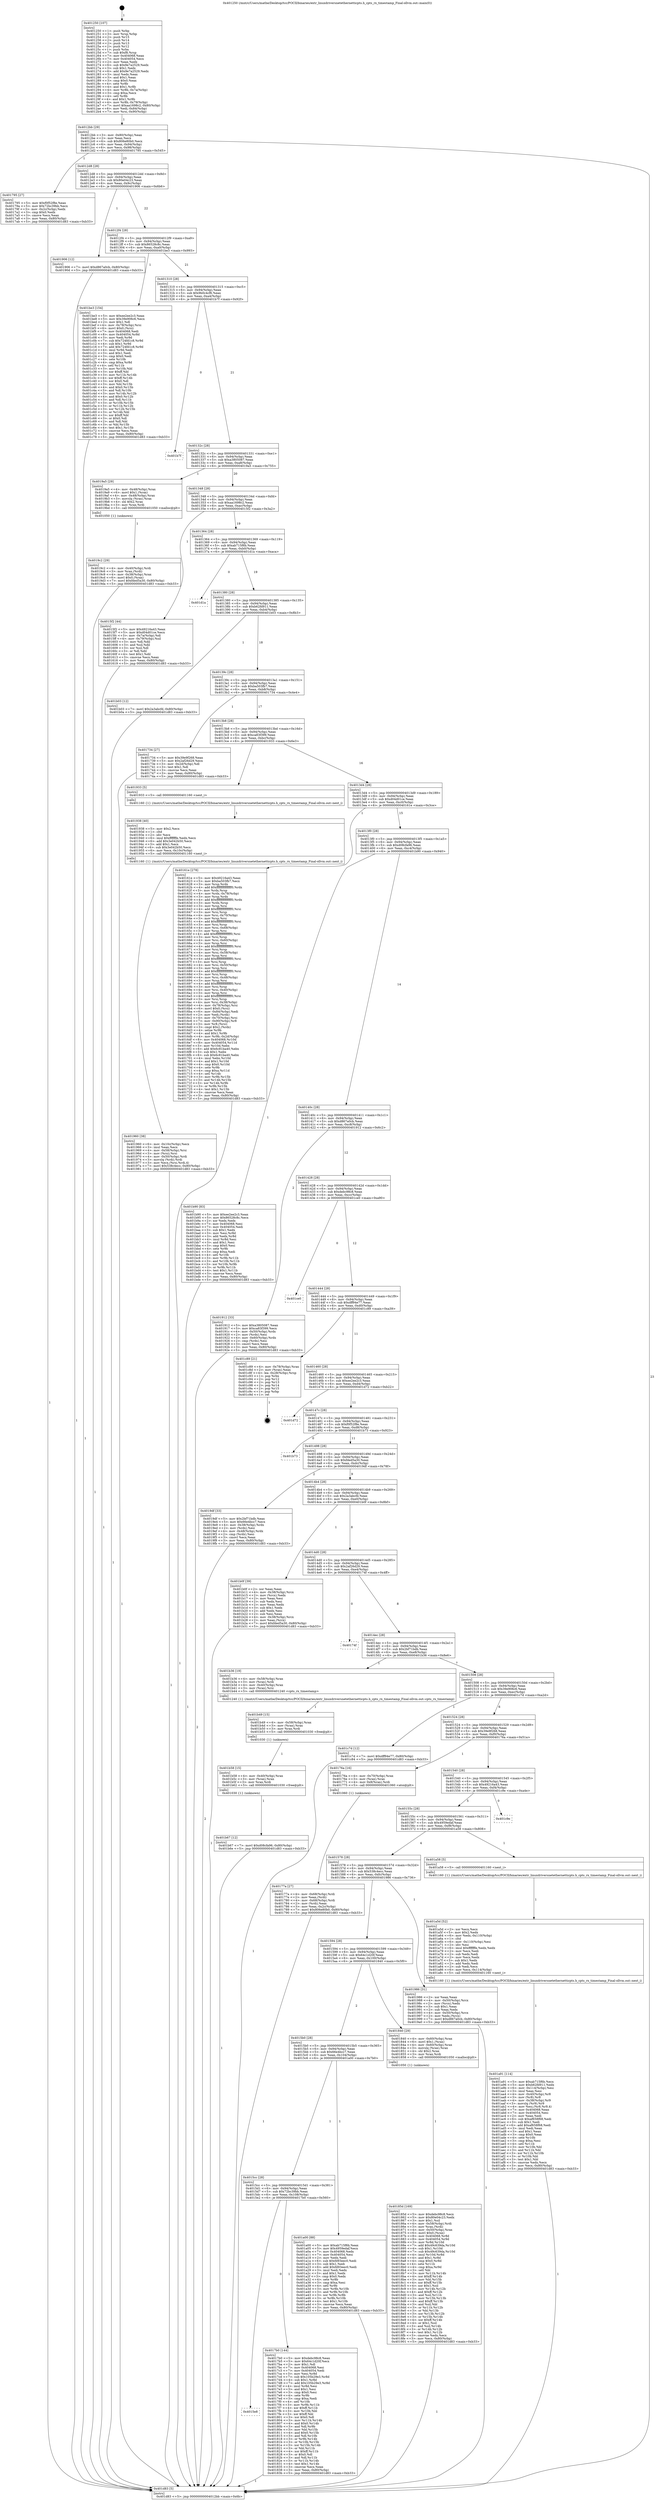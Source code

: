 digraph "0x401250" {
  label = "0x401250 (/mnt/c/Users/mathe/Desktop/tcc/POCII/binaries/extr_linuxdriversnetethernetticpts.h_cpts_rx_timestamp_Final-ollvm.out::main(0))"
  labelloc = "t"
  node[shape=record]

  Entry [label="",width=0.3,height=0.3,shape=circle,fillcolor=black,style=filled]
  "0x4012bb" [label="{
     0x4012bb [29]\l
     | [instrs]\l
     &nbsp;&nbsp;0x4012bb \<+3\>: mov -0x80(%rbp),%eax\l
     &nbsp;&nbsp;0x4012be \<+2\>: mov %eax,%ecx\l
     &nbsp;&nbsp;0x4012c0 \<+6\>: sub $0x806e80b0,%ecx\l
     &nbsp;&nbsp;0x4012c6 \<+6\>: mov %eax,-0x94(%rbp)\l
     &nbsp;&nbsp;0x4012cc \<+6\>: mov %ecx,-0x98(%rbp)\l
     &nbsp;&nbsp;0x4012d2 \<+6\>: je 0000000000401795 \<main+0x545\>\l
  }"]
  "0x401795" [label="{
     0x401795 [27]\l
     | [instrs]\l
     &nbsp;&nbsp;0x401795 \<+5\>: mov $0xf0f52f8e,%eax\l
     &nbsp;&nbsp;0x40179a \<+5\>: mov $0x72bc39bb,%ecx\l
     &nbsp;&nbsp;0x40179f \<+3\>: mov -0x2c(%rbp),%edx\l
     &nbsp;&nbsp;0x4017a2 \<+3\>: cmp $0x0,%edx\l
     &nbsp;&nbsp;0x4017a5 \<+3\>: cmove %ecx,%eax\l
     &nbsp;&nbsp;0x4017a8 \<+3\>: mov %eax,-0x80(%rbp)\l
     &nbsp;&nbsp;0x4017ab \<+5\>: jmp 0000000000401d83 \<main+0xb33\>\l
  }"]
  "0x4012d8" [label="{
     0x4012d8 [28]\l
     | [instrs]\l
     &nbsp;&nbsp;0x4012d8 \<+5\>: jmp 00000000004012dd \<main+0x8d\>\l
     &nbsp;&nbsp;0x4012dd \<+6\>: mov -0x94(%rbp),%eax\l
     &nbsp;&nbsp;0x4012e3 \<+5\>: sub $0x80e04c23,%eax\l
     &nbsp;&nbsp;0x4012e8 \<+6\>: mov %eax,-0x9c(%rbp)\l
     &nbsp;&nbsp;0x4012ee \<+6\>: je 0000000000401906 \<main+0x6b6\>\l
  }"]
  Exit [label="",width=0.3,height=0.3,shape=circle,fillcolor=black,style=filled,peripheries=2]
  "0x401906" [label="{
     0x401906 [12]\l
     | [instrs]\l
     &nbsp;&nbsp;0x401906 \<+7\>: movl $0xd867a0cb,-0x80(%rbp)\l
     &nbsp;&nbsp;0x40190d \<+5\>: jmp 0000000000401d83 \<main+0xb33\>\l
  }"]
  "0x4012f4" [label="{
     0x4012f4 [28]\l
     | [instrs]\l
     &nbsp;&nbsp;0x4012f4 \<+5\>: jmp 00000000004012f9 \<main+0xa9\>\l
     &nbsp;&nbsp;0x4012f9 \<+6\>: mov -0x94(%rbp),%eax\l
     &nbsp;&nbsp;0x4012ff \<+5\>: sub $0x86528c8c,%eax\l
     &nbsp;&nbsp;0x401304 \<+6\>: mov %eax,-0xa0(%rbp)\l
     &nbsp;&nbsp;0x40130a \<+6\>: je 0000000000401be3 \<main+0x993\>\l
  }"]
  "0x401b67" [label="{
     0x401b67 [12]\l
     | [instrs]\l
     &nbsp;&nbsp;0x401b67 \<+7\>: movl $0xd08cfa96,-0x80(%rbp)\l
     &nbsp;&nbsp;0x401b6e \<+5\>: jmp 0000000000401d83 \<main+0xb33\>\l
  }"]
  "0x401be3" [label="{
     0x401be3 [154]\l
     | [instrs]\l
     &nbsp;&nbsp;0x401be3 \<+5\>: mov $0xee2ee2c3,%eax\l
     &nbsp;&nbsp;0x401be8 \<+5\>: mov $0x39e906c6,%ecx\l
     &nbsp;&nbsp;0x401bed \<+2\>: mov $0x1,%dl\l
     &nbsp;&nbsp;0x401bef \<+4\>: mov -0x78(%rbp),%rsi\l
     &nbsp;&nbsp;0x401bf3 \<+6\>: movl $0x0,(%rsi)\l
     &nbsp;&nbsp;0x401bf9 \<+7\>: mov 0x404068,%edi\l
     &nbsp;&nbsp;0x401c00 \<+8\>: mov 0x404054,%r8d\l
     &nbsp;&nbsp;0x401c08 \<+3\>: mov %edi,%r9d\l
     &nbsp;&nbsp;0x401c0b \<+7\>: sub $0x724fd1c8,%r9d\l
     &nbsp;&nbsp;0x401c12 \<+4\>: sub $0x1,%r9d\l
     &nbsp;&nbsp;0x401c16 \<+7\>: add $0x724fd1c8,%r9d\l
     &nbsp;&nbsp;0x401c1d \<+4\>: imul %r9d,%edi\l
     &nbsp;&nbsp;0x401c21 \<+3\>: and $0x1,%edi\l
     &nbsp;&nbsp;0x401c24 \<+3\>: cmp $0x0,%edi\l
     &nbsp;&nbsp;0x401c27 \<+4\>: sete %r10b\l
     &nbsp;&nbsp;0x401c2b \<+4\>: cmp $0xa,%r8d\l
     &nbsp;&nbsp;0x401c2f \<+4\>: setl %r11b\l
     &nbsp;&nbsp;0x401c33 \<+3\>: mov %r10b,%bl\l
     &nbsp;&nbsp;0x401c36 \<+3\>: xor $0xff,%bl\l
     &nbsp;&nbsp;0x401c39 \<+3\>: mov %r11b,%r14b\l
     &nbsp;&nbsp;0x401c3c \<+4\>: xor $0xff,%r14b\l
     &nbsp;&nbsp;0x401c40 \<+3\>: xor $0x0,%dl\l
     &nbsp;&nbsp;0x401c43 \<+3\>: mov %bl,%r15b\l
     &nbsp;&nbsp;0x401c46 \<+4\>: and $0x0,%r15b\l
     &nbsp;&nbsp;0x401c4a \<+3\>: and %dl,%r10b\l
     &nbsp;&nbsp;0x401c4d \<+3\>: mov %r14b,%r12b\l
     &nbsp;&nbsp;0x401c50 \<+4\>: and $0x0,%r12b\l
     &nbsp;&nbsp;0x401c54 \<+3\>: and %dl,%r11b\l
     &nbsp;&nbsp;0x401c57 \<+3\>: or %r10b,%r15b\l
     &nbsp;&nbsp;0x401c5a \<+3\>: or %r11b,%r12b\l
     &nbsp;&nbsp;0x401c5d \<+3\>: xor %r12b,%r15b\l
     &nbsp;&nbsp;0x401c60 \<+3\>: or %r14b,%bl\l
     &nbsp;&nbsp;0x401c63 \<+3\>: xor $0xff,%bl\l
     &nbsp;&nbsp;0x401c66 \<+3\>: or $0x0,%dl\l
     &nbsp;&nbsp;0x401c69 \<+2\>: and %dl,%bl\l
     &nbsp;&nbsp;0x401c6b \<+3\>: or %bl,%r15b\l
     &nbsp;&nbsp;0x401c6e \<+4\>: test $0x1,%r15b\l
     &nbsp;&nbsp;0x401c72 \<+3\>: cmovne %ecx,%eax\l
     &nbsp;&nbsp;0x401c75 \<+3\>: mov %eax,-0x80(%rbp)\l
     &nbsp;&nbsp;0x401c78 \<+5\>: jmp 0000000000401d83 \<main+0xb33\>\l
  }"]
  "0x401310" [label="{
     0x401310 [28]\l
     | [instrs]\l
     &nbsp;&nbsp;0x401310 \<+5\>: jmp 0000000000401315 \<main+0xc5\>\l
     &nbsp;&nbsp;0x401315 \<+6\>: mov -0x94(%rbp),%eax\l
     &nbsp;&nbsp;0x40131b \<+5\>: sub $0x9b0c4cf6,%eax\l
     &nbsp;&nbsp;0x401320 \<+6\>: mov %eax,-0xa4(%rbp)\l
     &nbsp;&nbsp;0x401326 \<+6\>: je 0000000000401b7f \<main+0x92f\>\l
  }"]
  "0x401b58" [label="{
     0x401b58 [15]\l
     | [instrs]\l
     &nbsp;&nbsp;0x401b58 \<+4\>: mov -0x40(%rbp),%rax\l
     &nbsp;&nbsp;0x401b5c \<+3\>: mov (%rax),%rax\l
     &nbsp;&nbsp;0x401b5f \<+3\>: mov %rax,%rdi\l
     &nbsp;&nbsp;0x401b62 \<+5\>: call 0000000000401030 \<free@plt\>\l
     | [calls]\l
     &nbsp;&nbsp;0x401030 \{1\} (unknown)\l
  }"]
  "0x401b7f" [label="{
     0x401b7f\l
  }", style=dashed]
  "0x40132c" [label="{
     0x40132c [28]\l
     | [instrs]\l
     &nbsp;&nbsp;0x40132c \<+5\>: jmp 0000000000401331 \<main+0xe1\>\l
     &nbsp;&nbsp;0x401331 \<+6\>: mov -0x94(%rbp),%eax\l
     &nbsp;&nbsp;0x401337 \<+5\>: sub $0xa3805087,%eax\l
     &nbsp;&nbsp;0x40133c \<+6\>: mov %eax,-0xa8(%rbp)\l
     &nbsp;&nbsp;0x401342 \<+6\>: je 00000000004019a5 \<main+0x755\>\l
  }"]
  "0x401b49" [label="{
     0x401b49 [15]\l
     | [instrs]\l
     &nbsp;&nbsp;0x401b49 \<+4\>: mov -0x58(%rbp),%rax\l
     &nbsp;&nbsp;0x401b4d \<+3\>: mov (%rax),%rax\l
     &nbsp;&nbsp;0x401b50 \<+3\>: mov %rax,%rdi\l
     &nbsp;&nbsp;0x401b53 \<+5\>: call 0000000000401030 \<free@plt\>\l
     | [calls]\l
     &nbsp;&nbsp;0x401030 \{1\} (unknown)\l
  }"]
  "0x4019a5" [label="{
     0x4019a5 [29]\l
     | [instrs]\l
     &nbsp;&nbsp;0x4019a5 \<+4\>: mov -0x48(%rbp),%rax\l
     &nbsp;&nbsp;0x4019a9 \<+6\>: movl $0x1,(%rax)\l
     &nbsp;&nbsp;0x4019af \<+4\>: mov -0x48(%rbp),%rax\l
     &nbsp;&nbsp;0x4019b3 \<+3\>: movslq (%rax),%rax\l
     &nbsp;&nbsp;0x4019b6 \<+4\>: shl $0x2,%rax\l
     &nbsp;&nbsp;0x4019ba \<+3\>: mov %rax,%rdi\l
     &nbsp;&nbsp;0x4019bd \<+5\>: call 0000000000401050 \<malloc@plt\>\l
     | [calls]\l
     &nbsp;&nbsp;0x401050 \{1\} (unknown)\l
  }"]
  "0x401348" [label="{
     0x401348 [28]\l
     | [instrs]\l
     &nbsp;&nbsp;0x401348 \<+5\>: jmp 000000000040134d \<main+0xfd\>\l
     &nbsp;&nbsp;0x40134d \<+6\>: mov -0x94(%rbp),%eax\l
     &nbsp;&nbsp;0x401353 \<+5\>: sub $0xaa1698c2,%eax\l
     &nbsp;&nbsp;0x401358 \<+6\>: mov %eax,-0xac(%rbp)\l
     &nbsp;&nbsp;0x40135e \<+6\>: je 00000000004015f2 \<main+0x3a2\>\l
  }"]
  "0x401a91" [label="{
     0x401a91 [114]\l
     | [instrs]\l
     &nbsp;&nbsp;0x401a91 \<+5\>: mov $0xab715f6b,%ecx\l
     &nbsp;&nbsp;0x401a96 \<+5\>: mov $0xb62fd911,%edx\l
     &nbsp;&nbsp;0x401a9b \<+6\>: mov -0x114(%rbp),%esi\l
     &nbsp;&nbsp;0x401aa1 \<+3\>: imul %eax,%esi\l
     &nbsp;&nbsp;0x401aa4 \<+4\>: mov -0x40(%rbp),%r8\l
     &nbsp;&nbsp;0x401aa8 \<+3\>: mov (%r8),%r8\l
     &nbsp;&nbsp;0x401aab \<+4\>: mov -0x38(%rbp),%r9\l
     &nbsp;&nbsp;0x401aaf \<+3\>: movslq (%r9),%r9\l
     &nbsp;&nbsp;0x401ab2 \<+4\>: mov %esi,(%r8,%r9,4)\l
     &nbsp;&nbsp;0x401ab6 \<+7\>: mov 0x404068,%eax\l
     &nbsp;&nbsp;0x401abd \<+7\>: mov 0x404054,%esi\l
     &nbsp;&nbsp;0x401ac4 \<+2\>: mov %eax,%edi\l
     &nbsp;&nbsp;0x401ac6 \<+6\>: sub $0xaf658f68,%edi\l
     &nbsp;&nbsp;0x401acc \<+3\>: sub $0x1,%edi\l
     &nbsp;&nbsp;0x401acf \<+6\>: add $0xaf658f68,%edi\l
     &nbsp;&nbsp;0x401ad5 \<+3\>: imul %edi,%eax\l
     &nbsp;&nbsp;0x401ad8 \<+3\>: and $0x1,%eax\l
     &nbsp;&nbsp;0x401adb \<+3\>: cmp $0x0,%eax\l
     &nbsp;&nbsp;0x401ade \<+4\>: sete %r10b\l
     &nbsp;&nbsp;0x401ae2 \<+3\>: cmp $0xa,%esi\l
     &nbsp;&nbsp;0x401ae5 \<+4\>: setl %r11b\l
     &nbsp;&nbsp;0x401ae9 \<+3\>: mov %r10b,%bl\l
     &nbsp;&nbsp;0x401aec \<+3\>: and %r11b,%bl\l
     &nbsp;&nbsp;0x401aef \<+3\>: xor %r11b,%r10b\l
     &nbsp;&nbsp;0x401af2 \<+3\>: or %r10b,%bl\l
     &nbsp;&nbsp;0x401af5 \<+3\>: test $0x1,%bl\l
     &nbsp;&nbsp;0x401af8 \<+3\>: cmovne %edx,%ecx\l
     &nbsp;&nbsp;0x401afb \<+3\>: mov %ecx,-0x80(%rbp)\l
     &nbsp;&nbsp;0x401afe \<+5\>: jmp 0000000000401d83 \<main+0xb33\>\l
  }"]
  "0x4015f2" [label="{
     0x4015f2 [44]\l
     | [instrs]\l
     &nbsp;&nbsp;0x4015f2 \<+5\>: mov $0x49216a43,%eax\l
     &nbsp;&nbsp;0x4015f7 \<+5\>: mov $0xd04d01ce,%ecx\l
     &nbsp;&nbsp;0x4015fc \<+3\>: mov -0x7a(%rbp),%dl\l
     &nbsp;&nbsp;0x4015ff \<+4\>: mov -0x79(%rbp),%sil\l
     &nbsp;&nbsp;0x401603 \<+3\>: mov %dl,%dil\l
     &nbsp;&nbsp;0x401606 \<+3\>: and %sil,%dil\l
     &nbsp;&nbsp;0x401609 \<+3\>: xor %sil,%dl\l
     &nbsp;&nbsp;0x40160c \<+3\>: or %dl,%dil\l
     &nbsp;&nbsp;0x40160f \<+4\>: test $0x1,%dil\l
     &nbsp;&nbsp;0x401613 \<+3\>: cmovne %ecx,%eax\l
     &nbsp;&nbsp;0x401616 \<+3\>: mov %eax,-0x80(%rbp)\l
     &nbsp;&nbsp;0x401619 \<+5\>: jmp 0000000000401d83 \<main+0xb33\>\l
  }"]
  "0x401364" [label="{
     0x401364 [28]\l
     | [instrs]\l
     &nbsp;&nbsp;0x401364 \<+5\>: jmp 0000000000401369 \<main+0x119\>\l
     &nbsp;&nbsp;0x401369 \<+6\>: mov -0x94(%rbp),%eax\l
     &nbsp;&nbsp;0x40136f \<+5\>: sub $0xab715f6b,%eax\l
     &nbsp;&nbsp;0x401374 \<+6\>: mov %eax,-0xb0(%rbp)\l
     &nbsp;&nbsp;0x40137a \<+6\>: je 0000000000401d1a \<main+0xaca\>\l
  }"]
  "0x401d83" [label="{
     0x401d83 [5]\l
     | [instrs]\l
     &nbsp;&nbsp;0x401d83 \<+5\>: jmp 00000000004012bb \<main+0x6b\>\l
  }"]
  "0x401250" [label="{
     0x401250 [107]\l
     | [instrs]\l
     &nbsp;&nbsp;0x401250 \<+1\>: push %rbp\l
     &nbsp;&nbsp;0x401251 \<+3\>: mov %rsp,%rbp\l
     &nbsp;&nbsp;0x401254 \<+2\>: push %r15\l
     &nbsp;&nbsp;0x401256 \<+2\>: push %r14\l
     &nbsp;&nbsp;0x401258 \<+2\>: push %r13\l
     &nbsp;&nbsp;0x40125a \<+2\>: push %r12\l
     &nbsp;&nbsp;0x40125c \<+1\>: push %rbx\l
     &nbsp;&nbsp;0x40125d \<+7\>: sub $0xf8,%rsp\l
     &nbsp;&nbsp;0x401264 \<+7\>: mov 0x404068,%eax\l
     &nbsp;&nbsp;0x40126b \<+7\>: mov 0x404054,%ecx\l
     &nbsp;&nbsp;0x401272 \<+2\>: mov %eax,%edx\l
     &nbsp;&nbsp;0x401274 \<+6\>: sub $0x9e7a2529,%edx\l
     &nbsp;&nbsp;0x40127a \<+3\>: sub $0x1,%edx\l
     &nbsp;&nbsp;0x40127d \<+6\>: add $0x9e7a2529,%edx\l
     &nbsp;&nbsp;0x401283 \<+3\>: imul %edx,%eax\l
     &nbsp;&nbsp;0x401286 \<+3\>: and $0x1,%eax\l
     &nbsp;&nbsp;0x401289 \<+3\>: cmp $0x0,%eax\l
     &nbsp;&nbsp;0x40128c \<+4\>: sete %r8b\l
     &nbsp;&nbsp;0x401290 \<+4\>: and $0x1,%r8b\l
     &nbsp;&nbsp;0x401294 \<+4\>: mov %r8b,-0x7a(%rbp)\l
     &nbsp;&nbsp;0x401298 \<+3\>: cmp $0xa,%ecx\l
     &nbsp;&nbsp;0x40129b \<+4\>: setl %r8b\l
     &nbsp;&nbsp;0x40129f \<+4\>: and $0x1,%r8b\l
     &nbsp;&nbsp;0x4012a3 \<+4\>: mov %r8b,-0x79(%rbp)\l
     &nbsp;&nbsp;0x4012a7 \<+7\>: movl $0xaa1698c2,-0x80(%rbp)\l
     &nbsp;&nbsp;0x4012ae \<+6\>: mov %edi,-0x84(%rbp)\l
     &nbsp;&nbsp;0x4012b4 \<+7\>: mov %rsi,-0x90(%rbp)\l
  }"]
  "0x401a5d" [label="{
     0x401a5d [52]\l
     | [instrs]\l
     &nbsp;&nbsp;0x401a5d \<+2\>: xor %ecx,%ecx\l
     &nbsp;&nbsp;0x401a5f \<+5\>: mov $0x2,%edx\l
     &nbsp;&nbsp;0x401a64 \<+6\>: mov %edx,-0x110(%rbp)\l
     &nbsp;&nbsp;0x401a6a \<+1\>: cltd\l
     &nbsp;&nbsp;0x401a6b \<+6\>: mov -0x110(%rbp),%esi\l
     &nbsp;&nbsp;0x401a71 \<+2\>: idiv %esi\l
     &nbsp;&nbsp;0x401a73 \<+6\>: imul $0xfffffffe,%edx,%edx\l
     &nbsp;&nbsp;0x401a79 \<+2\>: mov %ecx,%edi\l
     &nbsp;&nbsp;0x401a7b \<+2\>: sub %edx,%edi\l
     &nbsp;&nbsp;0x401a7d \<+2\>: mov %ecx,%edx\l
     &nbsp;&nbsp;0x401a7f \<+3\>: sub $0x1,%edx\l
     &nbsp;&nbsp;0x401a82 \<+2\>: add %edx,%edi\l
     &nbsp;&nbsp;0x401a84 \<+2\>: sub %edi,%ecx\l
     &nbsp;&nbsp;0x401a86 \<+6\>: mov %ecx,-0x114(%rbp)\l
     &nbsp;&nbsp;0x401a8c \<+5\>: call 0000000000401160 \<next_i\>\l
     | [calls]\l
     &nbsp;&nbsp;0x401160 \{1\} (/mnt/c/Users/mathe/Desktop/tcc/POCII/binaries/extr_linuxdriversnetethernetticpts.h_cpts_rx_timestamp_Final-ollvm.out::next_i)\l
  }"]
  "0x401d1a" [label="{
     0x401d1a\l
  }", style=dashed]
  "0x401380" [label="{
     0x401380 [28]\l
     | [instrs]\l
     &nbsp;&nbsp;0x401380 \<+5\>: jmp 0000000000401385 \<main+0x135\>\l
     &nbsp;&nbsp;0x401385 \<+6\>: mov -0x94(%rbp),%eax\l
     &nbsp;&nbsp;0x40138b \<+5\>: sub $0xb62fd911,%eax\l
     &nbsp;&nbsp;0x401390 \<+6\>: mov %eax,-0xb4(%rbp)\l
     &nbsp;&nbsp;0x401396 \<+6\>: je 0000000000401b03 \<main+0x8b3\>\l
  }"]
  "0x4019c2" [label="{
     0x4019c2 [29]\l
     | [instrs]\l
     &nbsp;&nbsp;0x4019c2 \<+4\>: mov -0x40(%rbp),%rdi\l
     &nbsp;&nbsp;0x4019c6 \<+3\>: mov %rax,(%rdi)\l
     &nbsp;&nbsp;0x4019c9 \<+4\>: mov -0x38(%rbp),%rax\l
     &nbsp;&nbsp;0x4019cd \<+6\>: movl $0x0,(%rax)\l
     &nbsp;&nbsp;0x4019d3 \<+7\>: movl $0xfded5a30,-0x80(%rbp)\l
     &nbsp;&nbsp;0x4019da \<+5\>: jmp 0000000000401d83 \<main+0xb33\>\l
  }"]
  "0x401b03" [label="{
     0x401b03 [12]\l
     | [instrs]\l
     &nbsp;&nbsp;0x401b03 \<+7\>: movl $0x2a3abcfd,-0x80(%rbp)\l
     &nbsp;&nbsp;0x401b0a \<+5\>: jmp 0000000000401d83 \<main+0xb33\>\l
  }"]
  "0x40139c" [label="{
     0x40139c [28]\l
     | [instrs]\l
     &nbsp;&nbsp;0x40139c \<+5\>: jmp 00000000004013a1 \<main+0x151\>\l
     &nbsp;&nbsp;0x4013a1 \<+6\>: mov -0x94(%rbp),%eax\l
     &nbsp;&nbsp;0x4013a7 \<+5\>: sub $0xba503fb7,%eax\l
     &nbsp;&nbsp;0x4013ac \<+6\>: mov %eax,-0xb8(%rbp)\l
     &nbsp;&nbsp;0x4013b2 \<+6\>: je 0000000000401734 \<main+0x4e4\>\l
  }"]
  "0x401960" [label="{
     0x401960 [38]\l
     | [instrs]\l
     &nbsp;&nbsp;0x401960 \<+6\>: mov -0x10c(%rbp),%ecx\l
     &nbsp;&nbsp;0x401966 \<+3\>: imul %eax,%ecx\l
     &nbsp;&nbsp;0x401969 \<+4\>: mov -0x58(%rbp),%rsi\l
     &nbsp;&nbsp;0x40196d \<+3\>: mov (%rsi),%rsi\l
     &nbsp;&nbsp;0x401970 \<+4\>: mov -0x50(%rbp),%rdi\l
     &nbsp;&nbsp;0x401974 \<+3\>: movslq (%rdi),%rdi\l
     &nbsp;&nbsp;0x401977 \<+3\>: mov %ecx,(%rsi,%rdi,4)\l
     &nbsp;&nbsp;0x40197a \<+7\>: movl $0x538c4ecc,-0x80(%rbp)\l
     &nbsp;&nbsp;0x401981 \<+5\>: jmp 0000000000401d83 \<main+0xb33\>\l
  }"]
  "0x401734" [label="{
     0x401734 [27]\l
     | [instrs]\l
     &nbsp;&nbsp;0x401734 \<+5\>: mov $0x39e9f268,%eax\l
     &nbsp;&nbsp;0x401739 \<+5\>: mov $0x2af26d29,%ecx\l
     &nbsp;&nbsp;0x40173e \<+3\>: mov -0x2d(%rbp),%dl\l
     &nbsp;&nbsp;0x401741 \<+3\>: test $0x1,%dl\l
     &nbsp;&nbsp;0x401744 \<+3\>: cmovne %ecx,%eax\l
     &nbsp;&nbsp;0x401747 \<+3\>: mov %eax,-0x80(%rbp)\l
     &nbsp;&nbsp;0x40174a \<+5\>: jmp 0000000000401d83 \<main+0xb33\>\l
  }"]
  "0x4013b8" [label="{
     0x4013b8 [28]\l
     | [instrs]\l
     &nbsp;&nbsp;0x4013b8 \<+5\>: jmp 00000000004013bd \<main+0x16d\>\l
     &nbsp;&nbsp;0x4013bd \<+6\>: mov -0x94(%rbp),%eax\l
     &nbsp;&nbsp;0x4013c3 \<+5\>: sub $0xca83f399,%eax\l
     &nbsp;&nbsp;0x4013c8 \<+6\>: mov %eax,-0xbc(%rbp)\l
     &nbsp;&nbsp;0x4013ce \<+6\>: je 0000000000401933 \<main+0x6e3\>\l
  }"]
  "0x401938" [label="{
     0x401938 [40]\l
     | [instrs]\l
     &nbsp;&nbsp;0x401938 \<+5\>: mov $0x2,%ecx\l
     &nbsp;&nbsp;0x40193d \<+1\>: cltd\l
     &nbsp;&nbsp;0x40193e \<+2\>: idiv %ecx\l
     &nbsp;&nbsp;0x401940 \<+6\>: imul $0xfffffffe,%edx,%ecx\l
     &nbsp;&nbsp;0x401946 \<+6\>: add $0x3e042b50,%ecx\l
     &nbsp;&nbsp;0x40194c \<+3\>: add $0x1,%ecx\l
     &nbsp;&nbsp;0x40194f \<+6\>: sub $0x3e042b50,%ecx\l
     &nbsp;&nbsp;0x401955 \<+6\>: mov %ecx,-0x10c(%rbp)\l
     &nbsp;&nbsp;0x40195b \<+5\>: call 0000000000401160 \<next_i\>\l
     | [calls]\l
     &nbsp;&nbsp;0x401160 \{1\} (/mnt/c/Users/mathe/Desktop/tcc/POCII/binaries/extr_linuxdriversnetethernetticpts.h_cpts_rx_timestamp_Final-ollvm.out::next_i)\l
  }"]
  "0x401933" [label="{
     0x401933 [5]\l
     | [instrs]\l
     &nbsp;&nbsp;0x401933 \<+5\>: call 0000000000401160 \<next_i\>\l
     | [calls]\l
     &nbsp;&nbsp;0x401160 \{1\} (/mnt/c/Users/mathe/Desktop/tcc/POCII/binaries/extr_linuxdriversnetethernetticpts.h_cpts_rx_timestamp_Final-ollvm.out::next_i)\l
  }"]
  "0x4013d4" [label="{
     0x4013d4 [28]\l
     | [instrs]\l
     &nbsp;&nbsp;0x4013d4 \<+5\>: jmp 00000000004013d9 \<main+0x189\>\l
     &nbsp;&nbsp;0x4013d9 \<+6\>: mov -0x94(%rbp),%eax\l
     &nbsp;&nbsp;0x4013df \<+5\>: sub $0xd04d01ce,%eax\l
     &nbsp;&nbsp;0x4013e4 \<+6\>: mov %eax,-0xc0(%rbp)\l
     &nbsp;&nbsp;0x4013ea \<+6\>: je 000000000040161e \<main+0x3ce\>\l
  }"]
  "0x40185d" [label="{
     0x40185d [169]\l
     | [instrs]\l
     &nbsp;&nbsp;0x40185d \<+5\>: mov $0xdebc98c8,%ecx\l
     &nbsp;&nbsp;0x401862 \<+5\>: mov $0x80e04c23,%edx\l
     &nbsp;&nbsp;0x401867 \<+3\>: mov $0x1,%sil\l
     &nbsp;&nbsp;0x40186a \<+4\>: mov -0x58(%rbp),%rdi\l
     &nbsp;&nbsp;0x40186e \<+3\>: mov %rax,(%rdi)\l
     &nbsp;&nbsp;0x401871 \<+4\>: mov -0x50(%rbp),%rax\l
     &nbsp;&nbsp;0x401875 \<+6\>: movl $0x0,(%rax)\l
     &nbsp;&nbsp;0x40187b \<+8\>: mov 0x404068,%r8d\l
     &nbsp;&nbsp;0x401883 \<+8\>: mov 0x404054,%r9d\l
     &nbsp;&nbsp;0x40188b \<+3\>: mov %r8d,%r10d\l
     &nbsp;&nbsp;0x40188e \<+7\>: add $0x49c639da,%r10d\l
     &nbsp;&nbsp;0x401895 \<+4\>: sub $0x1,%r10d\l
     &nbsp;&nbsp;0x401899 \<+7\>: sub $0x49c639da,%r10d\l
     &nbsp;&nbsp;0x4018a0 \<+4\>: imul %r10d,%r8d\l
     &nbsp;&nbsp;0x4018a4 \<+4\>: and $0x1,%r8d\l
     &nbsp;&nbsp;0x4018a8 \<+4\>: cmp $0x0,%r8d\l
     &nbsp;&nbsp;0x4018ac \<+4\>: sete %r11b\l
     &nbsp;&nbsp;0x4018b0 \<+4\>: cmp $0xa,%r9d\l
     &nbsp;&nbsp;0x4018b4 \<+3\>: setl %bl\l
     &nbsp;&nbsp;0x4018b7 \<+3\>: mov %r11b,%r14b\l
     &nbsp;&nbsp;0x4018ba \<+4\>: xor $0xff,%r14b\l
     &nbsp;&nbsp;0x4018be \<+3\>: mov %bl,%r15b\l
     &nbsp;&nbsp;0x4018c1 \<+4\>: xor $0xff,%r15b\l
     &nbsp;&nbsp;0x4018c5 \<+4\>: xor $0x1,%sil\l
     &nbsp;&nbsp;0x4018c9 \<+3\>: mov %r14b,%r12b\l
     &nbsp;&nbsp;0x4018cc \<+4\>: and $0xff,%r12b\l
     &nbsp;&nbsp;0x4018d0 \<+3\>: and %sil,%r11b\l
     &nbsp;&nbsp;0x4018d3 \<+3\>: mov %r15b,%r13b\l
     &nbsp;&nbsp;0x4018d6 \<+4\>: and $0xff,%r13b\l
     &nbsp;&nbsp;0x4018da \<+3\>: and %sil,%bl\l
     &nbsp;&nbsp;0x4018dd \<+3\>: or %r11b,%r12b\l
     &nbsp;&nbsp;0x4018e0 \<+3\>: or %bl,%r13b\l
     &nbsp;&nbsp;0x4018e3 \<+3\>: xor %r13b,%r12b\l
     &nbsp;&nbsp;0x4018e6 \<+3\>: or %r15b,%r14b\l
     &nbsp;&nbsp;0x4018e9 \<+4\>: xor $0xff,%r14b\l
     &nbsp;&nbsp;0x4018ed \<+4\>: or $0x1,%sil\l
     &nbsp;&nbsp;0x4018f1 \<+3\>: and %sil,%r14b\l
     &nbsp;&nbsp;0x4018f4 \<+3\>: or %r14b,%r12b\l
     &nbsp;&nbsp;0x4018f7 \<+4\>: test $0x1,%r12b\l
     &nbsp;&nbsp;0x4018fb \<+3\>: cmovne %edx,%ecx\l
     &nbsp;&nbsp;0x4018fe \<+3\>: mov %ecx,-0x80(%rbp)\l
     &nbsp;&nbsp;0x401901 \<+5\>: jmp 0000000000401d83 \<main+0xb33\>\l
  }"]
  "0x40161e" [label="{
     0x40161e [278]\l
     | [instrs]\l
     &nbsp;&nbsp;0x40161e \<+5\>: mov $0x49216a43,%eax\l
     &nbsp;&nbsp;0x401623 \<+5\>: mov $0xba503fb7,%ecx\l
     &nbsp;&nbsp;0x401628 \<+3\>: mov %rsp,%rdx\l
     &nbsp;&nbsp;0x40162b \<+4\>: add $0xfffffffffffffff0,%rdx\l
     &nbsp;&nbsp;0x40162f \<+3\>: mov %rdx,%rsp\l
     &nbsp;&nbsp;0x401632 \<+4\>: mov %rdx,-0x78(%rbp)\l
     &nbsp;&nbsp;0x401636 \<+3\>: mov %rsp,%rdx\l
     &nbsp;&nbsp;0x401639 \<+4\>: add $0xfffffffffffffff0,%rdx\l
     &nbsp;&nbsp;0x40163d \<+3\>: mov %rdx,%rsp\l
     &nbsp;&nbsp;0x401640 \<+3\>: mov %rsp,%rsi\l
     &nbsp;&nbsp;0x401643 \<+4\>: add $0xfffffffffffffff0,%rsi\l
     &nbsp;&nbsp;0x401647 \<+3\>: mov %rsi,%rsp\l
     &nbsp;&nbsp;0x40164a \<+4\>: mov %rsi,-0x70(%rbp)\l
     &nbsp;&nbsp;0x40164e \<+3\>: mov %rsp,%rsi\l
     &nbsp;&nbsp;0x401651 \<+4\>: add $0xfffffffffffffff0,%rsi\l
     &nbsp;&nbsp;0x401655 \<+3\>: mov %rsi,%rsp\l
     &nbsp;&nbsp;0x401658 \<+4\>: mov %rsi,-0x68(%rbp)\l
     &nbsp;&nbsp;0x40165c \<+3\>: mov %rsp,%rsi\l
     &nbsp;&nbsp;0x40165f \<+4\>: add $0xfffffffffffffff0,%rsi\l
     &nbsp;&nbsp;0x401663 \<+3\>: mov %rsi,%rsp\l
     &nbsp;&nbsp;0x401666 \<+4\>: mov %rsi,-0x60(%rbp)\l
     &nbsp;&nbsp;0x40166a \<+3\>: mov %rsp,%rsi\l
     &nbsp;&nbsp;0x40166d \<+4\>: add $0xfffffffffffffff0,%rsi\l
     &nbsp;&nbsp;0x401671 \<+3\>: mov %rsi,%rsp\l
     &nbsp;&nbsp;0x401674 \<+4\>: mov %rsi,-0x58(%rbp)\l
     &nbsp;&nbsp;0x401678 \<+3\>: mov %rsp,%rsi\l
     &nbsp;&nbsp;0x40167b \<+4\>: add $0xfffffffffffffff0,%rsi\l
     &nbsp;&nbsp;0x40167f \<+3\>: mov %rsi,%rsp\l
     &nbsp;&nbsp;0x401682 \<+4\>: mov %rsi,-0x50(%rbp)\l
     &nbsp;&nbsp;0x401686 \<+3\>: mov %rsp,%rsi\l
     &nbsp;&nbsp;0x401689 \<+4\>: add $0xfffffffffffffff0,%rsi\l
     &nbsp;&nbsp;0x40168d \<+3\>: mov %rsi,%rsp\l
     &nbsp;&nbsp;0x401690 \<+4\>: mov %rsi,-0x48(%rbp)\l
     &nbsp;&nbsp;0x401694 \<+3\>: mov %rsp,%rsi\l
     &nbsp;&nbsp;0x401697 \<+4\>: add $0xfffffffffffffff0,%rsi\l
     &nbsp;&nbsp;0x40169b \<+3\>: mov %rsi,%rsp\l
     &nbsp;&nbsp;0x40169e \<+4\>: mov %rsi,-0x40(%rbp)\l
     &nbsp;&nbsp;0x4016a2 \<+3\>: mov %rsp,%rsi\l
     &nbsp;&nbsp;0x4016a5 \<+4\>: add $0xfffffffffffffff0,%rsi\l
     &nbsp;&nbsp;0x4016a9 \<+3\>: mov %rsi,%rsp\l
     &nbsp;&nbsp;0x4016ac \<+4\>: mov %rsi,-0x38(%rbp)\l
     &nbsp;&nbsp;0x4016b0 \<+4\>: mov -0x78(%rbp),%rsi\l
     &nbsp;&nbsp;0x4016b4 \<+6\>: movl $0x0,(%rsi)\l
     &nbsp;&nbsp;0x4016ba \<+6\>: mov -0x84(%rbp),%edi\l
     &nbsp;&nbsp;0x4016c0 \<+2\>: mov %edi,(%rdx)\l
     &nbsp;&nbsp;0x4016c2 \<+4\>: mov -0x70(%rbp),%rsi\l
     &nbsp;&nbsp;0x4016c6 \<+7\>: mov -0x90(%rbp),%r8\l
     &nbsp;&nbsp;0x4016cd \<+3\>: mov %r8,(%rsi)\l
     &nbsp;&nbsp;0x4016d0 \<+3\>: cmpl $0x2,(%rdx)\l
     &nbsp;&nbsp;0x4016d3 \<+4\>: setne %r9b\l
     &nbsp;&nbsp;0x4016d7 \<+4\>: and $0x1,%r9b\l
     &nbsp;&nbsp;0x4016db \<+4\>: mov %r9b,-0x2d(%rbp)\l
     &nbsp;&nbsp;0x4016df \<+8\>: mov 0x404068,%r10d\l
     &nbsp;&nbsp;0x4016e7 \<+8\>: mov 0x404054,%r11d\l
     &nbsp;&nbsp;0x4016ef \<+3\>: mov %r10d,%ebx\l
     &nbsp;&nbsp;0x4016f2 \<+6\>: add $0x6c81ba40,%ebx\l
     &nbsp;&nbsp;0x4016f8 \<+3\>: sub $0x1,%ebx\l
     &nbsp;&nbsp;0x4016fb \<+6\>: sub $0x6c81ba40,%ebx\l
     &nbsp;&nbsp;0x401701 \<+4\>: imul %ebx,%r10d\l
     &nbsp;&nbsp;0x401705 \<+4\>: and $0x1,%r10d\l
     &nbsp;&nbsp;0x401709 \<+4\>: cmp $0x0,%r10d\l
     &nbsp;&nbsp;0x40170d \<+4\>: sete %r9b\l
     &nbsp;&nbsp;0x401711 \<+4\>: cmp $0xa,%r11d\l
     &nbsp;&nbsp;0x401715 \<+4\>: setl %r14b\l
     &nbsp;&nbsp;0x401719 \<+3\>: mov %r9b,%r15b\l
     &nbsp;&nbsp;0x40171c \<+3\>: and %r14b,%r15b\l
     &nbsp;&nbsp;0x40171f \<+3\>: xor %r14b,%r9b\l
     &nbsp;&nbsp;0x401722 \<+3\>: or %r9b,%r15b\l
     &nbsp;&nbsp;0x401725 \<+4\>: test $0x1,%r15b\l
     &nbsp;&nbsp;0x401729 \<+3\>: cmovne %ecx,%eax\l
     &nbsp;&nbsp;0x40172c \<+3\>: mov %eax,-0x80(%rbp)\l
     &nbsp;&nbsp;0x40172f \<+5\>: jmp 0000000000401d83 \<main+0xb33\>\l
  }"]
  "0x4013f0" [label="{
     0x4013f0 [28]\l
     | [instrs]\l
     &nbsp;&nbsp;0x4013f0 \<+5\>: jmp 00000000004013f5 \<main+0x1a5\>\l
     &nbsp;&nbsp;0x4013f5 \<+6\>: mov -0x94(%rbp),%eax\l
     &nbsp;&nbsp;0x4013fb \<+5\>: sub $0xd08cfa96,%eax\l
     &nbsp;&nbsp;0x401400 \<+6\>: mov %eax,-0xc4(%rbp)\l
     &nbsp;&nbsp;0x401406 \<+6\>: je 0000000000401b90 \<main+0x940\>\l
  }"]
  "0x4015e8" [label="{
     0x4015e8\l
  }", style=dashed]
  "0x4017b0" [label="{
     0x4017b0 [144]\l
     | [instrs]\l
     &nbsp;&nbsp;0x4017b0 \<+5\>: mov $0xdebc98c8,%eax\l
     &nbsp;&nbsp;0x4017b5 \<+5\>: mov $0x64c1d20f,%ecx\l
     &nbsp;&nbsp;0x4017ba \<+2\>: mov $0x1,%dl\l
     &nbsp;&nbsp;0x4017bc \<+7\>: mov 0x404068,%esi\l
     &nbsp;&nbsp;0x4017c3 \<+7\>: mov 0x404054,%edi\l
     &nbsp;&nbsp;0x4017ca \<+3\>: mov %esi,%r8d\l
     &nbsp;&nbsp;0x4017cd \<+7\>: sub $0x105b29e3,%r8d\l
     &nbsp;&nbsp;0x4017d4 \<+4\>: sub $0x1,%r8d\l
     &nbsp;&nbsp;0x4017d8 \<+7\>: add $0x105b29e3,%r8d\l
     &nbsp;&nbsp;0x4017df \<+4\>: imul %r8d,%esi\l
     &nbsp;&nbsp;0x4017e3 \<+3\>: and $0x1,%esi\l
     &nbsp;&nbsp;0x4017e6 \<+3\>: cmp $0x0,%esi\l
     &nbsp;&nbsp;0x4017e9 \<+4\>: sete %r9b\l
     &nbsp;&nbsp;0x4017ed \<+3\>: cmp $0xa,%edi\l
     &nbsp;&nbsp;0x4017f0 \<+4\>: setl %r10b\l
     &nbsp;&nbsp;0x4017f4 \<+3\>: mov %r9b,%r11b\l
     &nbsp;&nbsp;0x4017f7 \<+4\>: xor $0xff,%r11b\l
     &nbsp;&nbsp;0x4017fb \<+3\>: mov %r10b,%bl\l
     &nbsp;&nbsp;0x4017fe \<+3\>: xor $0xff,%bl\l
     &nbsp;&nbsp;0x401801 \<+3\>: xor $0x0,%dl\l
     &nbsp;&nbsp;0x401804 \<+3\>: mov %r11b,%r14b\l
     &nbsp;&nbsp;0x401807 \<+4\>: and $0x0,%r14b\l
     &nbsp;&nbsp;0x40180b \<+3\>: and %dl,%r9b\l
     &nbsp;&nbsp;0x40180e \<+3\>: mov %bl,%r15b\l
     &nbsp;&nbsp;0x401811 \<+4\>: and $0x0,%r15b\l
     &nbsp;&nbsp;0x401815 \<+3\>: and %dl,%r10b\l
     &nbsp;&nbsp;0x401818 \<+3\>: or %r9b,%r14b\l
     &nbsp;&nbsp;0x40181b \<+3\>: or %r10b,%r15b\l
     &nbsp;&nbsp;0x40181e \<+3\>: xor %r15b,%r14b\l
     &nbsp;&nbsp;0x401821 \<+3\>: or %bl,%r11b\l
     &nbsp;&nbsp;0x401824 \<+4\>: xor $0xff,%r11b\l
     &nbsp;&nbsp;0x401828 \<+3\>: or $0x0,%dl\l
     &nbsp;&nbsp;0x40182b \<+3\>: and %dl,%r11b\l
     &nbsp;&nbsp;0x40182e \<+3\>: or %r11b,%r14b\l
     &nbsp;&nbsp;0x401831 \<+4\>: test $0x1,%r14b\l
     &nbsp;&nbsp;0x401835 \<+3\>: cmovne %ecx,%eax\l
     &nbsp;&nbsp;0x401838 \<+3\>: mov %eax,-0x80(%rbp)\l
     &nbsp;&nbsp;0x40183b \<+5\>: jmp 0000000000401d83 \<main+0xb33\>\l
  }"]
  "0x401b90" [label="{
     0x401b90 [83]\l
     | [instrs]\l
     &nbsp;&nbsp;0x401b90 \<+5\>: mov $0xee2ee2c3,%eax\l
     &nbsp;&nbsp;0x401b95 \<+5\>: mov $0x86528c8c,%ecx\l
     &nbsp;&nbsp;0x401b9a \<+2\>: xor %edx,%edx\l
     &nbsp;&nbsp;0x401b9c \<+7\>: mov 0x404068,%esi\l
     &nbsp;&nbsp;0x401ba3 \<+7\>: mov 0x404054,%edi\l
     &nbsp;&nbsp;0x401baa \<+3\>: sub $0x1,%edx\l
     &nbsp;&nbsp;0x401bad \<+3\>: mov %esi,%r8d\l
     &nbsp;&nbsp;0x401bb0 \<+3\>: add %edx,%r8d\l
     &nbsp;&nbsp;0x401bb3 \<+4\>: imul %r8d,%esi\l
     &nbsp;&nbsp;0x401bb7 \<+3\>: and $0x1,%esi\l
     &nbsp;&nbsp;0x401bba \<+3\>: cmp $0x0,%esi\l
     &nbsp;&nbsp;0x401bbd \<+4\>: sete %r9b\l
     &nbsp;&nbsp;0x401bc1 \<+3\>: cmp $0xa,%edi\l
     &nbsp;&nbsp;0x401bc4 \<+4\>: setl %r10b\l
     &nbsp;&nbsp;0x401bc8 \<+3\>: mov %r9b,%r11b\l
     &nbsp;&nbsp;0x401bcb \<+3\>: and %r10b,%r11b\l
     &nbsp;&nbsp;0x401bce \<+3\>: xor %r10b,%r9b\l
     &nbsp;&nbsp;0x401bd1 \<+3\>: or %r9b,%r11b\l
     &nbsp;&nbsp;0x401bd4 \<+4\>: test $0x1,%r11b\l
     &nbsp;&nbsp;0x401bd8 \<+3\>: cmovne %ecx,%eax\l
     &nbsp;&nbsp;0x401bdb \<+3\>: mov %eax,-0x80(%rbp)\l
     &nbsp;&nbsp;0x401bde \<+5\>: jmp 0000000000401d83 \<main+0xb33\>\l
  }"]
  "0x40140c" [label="{
     0x40140c [28]\l
     | [instrs]\l
     &nbsp;&nbsp;0x40140c \<+5\>: jmp 0000000000401411 \<main+0x1c1\>\l
     &nbsp;&nbsp;0x401411 \<+6\>: mov -0x94(%rbp),%eax\l
     &nbsp;&nbsp;0x401417 \<+5\>: sub $0xd867a0cb,%eax\l
     &nbsp;&nbsp;0x40141c \<+6\>: mov %eax,-0xc8(%rbp)\l
     &nbsp;&nbsp;0x401422 \<+6\>: je 0000000000401912 \<main+0x6c2\>\l
  }"]
  "0x4015cc" [label="{
     0x4015cc [28]\l
     | [instrs]\l
     &nbsp;&nbsp;0x4015cc \<+5\>: jmp 00000000004015d1 \<main+0x381\>\l
     &nbsp;&nbsp;0x4015d1 \<+6\>: mov -0x94(%rbp),%eax\l
     &nbsp;&nbsp;0x4015d7 \<+5\>: sub $0x72bc39bb,%eax\l
     &nbsp;&nbsp;0x4015dc \<+6\>: mov %eax,-0x108(%rbp)\l
     &nbsp;&nbsp;0x4015e2 \<+6\>: je 00000000004017b0 \<main+0x560\>\l
  }"]
  "0x401912" [label="{
     0x401912 [33]\l
     | [instrs]\l
     &nbsp;&nbsp;0x401912 \<+5\>: mov $0xa3805087,%eax\l
     &nbsp;&nbsp;0x401917 \<+5\>: mov $0xca83f399,%ecx\l
     &nbsp;&nbsp;0x40191c \<+4\>: mov -0x50(%rbp),%rdx\l
     &nbsp;&nbsp;0x401920 \<+2\>: mov (%rdx),%esi\l
     &nbsp;&nbsp;0x401922 \<+4\>: mov -0x60(%rbp),%rdx\l
     &nbsp;&nbsp;0x401926 \<+2\>: cmp (%rdx),%esi\l
     &nbsp;&nbsp;0x401928 \<+3\>: cmovl %ecx,%eax\l
     &nbsp;&nbsp;0x40192b \<+3\>: mov %eax,-0x80(%rbp)\l
     &nbsp;&nbsp;0x40192e \<+5\>: jmp 0000000000401d83 \<main+0xb33\>\l
  }"]
  "0x401428" [label="{
     0x401428 [28]\l
     | [instrs]\l
     &nbsp;&nbsp;0x401428 \<+5\>: jmp 000000000040142d \<main+0x1dd\>\l
     &nbsp;&nbsp;0x40142d \<+6\>: mov -0x94(%rbp),%eax\l
     &nbsp;&nbsp;0x401433 \<+5\>: sub $0xdebc98c8,%eax\l
     &nbsp;&nbsp;0x401438 \<+6\>: mov %eax,-0xcc(%rbp)\l
     &nbsp;&nbsp;0x40143e \<+6\>: je 0000000000401ce0 \<main+0xa90\>\l
  }"]
  "0x401a00" [label="{
     0x401a00 [88]\l
     | [instrs]\l
     &nbsp;&nbsp;0x401a00 \<+5\>: mov $0xab715f6b,%eax\l
     &nbsp;&nbsp;0x401a05 \<+5\>: mov $0x4959edaf,%ecx\l
     &nbsp;&nbsp;0x401a0a \<+7\>: mov 0x404068,%edx\l
     &nbsp;&nbsp;0x401a11 \<+7\>: mov 0x404054,%esi\l
     &nbsp;&nbsp;0x401a18 \<+2\>: mov %edx,%edi\l
     &nbsp;&nbsp;0x401a1a \<+6\>: sub $0xfd93eec0,%edi\l
     &nbsp;&nbsp;0x401a20 \<+3\>: sub $0x1,%edi\l
     &nbsp;&nbsp;0x401a23 \<+6\>: add $0xfd93eec0,%edi\l
     &nbsp;&nbsp;0x401a29 \<+3\>: imul %edi,%edx\l
     &nbsp;&nbsp;0x401a2c \<+3\>: and $0x1,%edx\l
     &nbsp;&nbsp;0x401a2f \<+3\>: cmp $0x0,%edx\l
     &nbsp;&nbsp;0x401a32 \<+4\>: sete %r8b\l
     &nbsp;&nbsp;0x401a36 \<+3\>: cmp $0xa,%esi\l
     &nbsp;&nbsp;0x401a39 \<+4\>: setl %r9b\l
     &nbsp;&nbsp;0x401a3d \<+3\>: mov %r8b,%r10b\l
     &nbsp;&nbsp;0x401a40 \<+3\>: and %r9b,%r10b\l
     &nbsp;&nbsp;0x401a43 \<+3\>: xor %r9b,%r8b\l
     &nbsp;&nbsp;0x401a46 \<+3\>: or %r8b,%r10b\l
     &nbsp;&nbsp;0x401a49 \<+4\>: test $0x1,%r10b\l
     &nbsp;&nbsp;0x401a4d \<+3\>: cmovne %ecx,%eax\l
     &nbsp;&nbsp;0x401a50 \<+3\>: mov %eax,-0x80(%rbp)\l
     &nbsp;&nbsp;0x401a53 \<+5\>: jmp 0000000000401d83 \<main+0xb33\>\l
  }"]
  "0x401ce0" [label="{
     0x401ce0\l
  }", style=dashed]
  "0x401444" [label="{
     0x401444 [28]\l
     | [instrs]\l
     &nbsp;&nbsp;0x401444 \<+5\>: jmp 0000000000401449 \<main+0x1f9\>\l
     &nbsp;&nbsp;0x401449 \<+6\>: mov -0x94(%rbp),%eax\l
     &nbsp;&nbsp;0x40144f \<+5\>: sub $0xdff94e77,%eax\l
     &nbsp;&nbsp;0x401454 \<+6\>: mov %eax,-0xd0(%rbp)\l
     &nbsp;&nbsp;0x40145a \<+6\>: je 0000000000401c89 \<main+0xa39\>\l
  }"]
  "0x4015b0" [label="{
     0x4015b0 [28]\l
     | [instrs]\l
     &nbsp;&nbsp;0x4015b0 \<+5\>: jmp 00000000004015b5 \<main+0x365\>\l
     &nbsp;&nbsp;0x4015b5 \<+6\>: mov -0x94(%rbp),%eax\l
     &nbsp;&nbsp;0x4015bb \<+5\>: sub $0x66e4bcc7,%eax\l
     &nbsp;&nbsp;0x4015c0 \<+6\>: mov %eax,-0x104(%rbp)\l
     &nbsp;&nbsp;0x4015c6 \<+6\>: je 0000000000401a00 \<main+0x7b0\>\l
  }"]
  "0x401c89" [label="{
     0x401c89 [21]\l
     | [instrs]\l
     &nbsp;&nbsp;0x401c89 \<+4\>: mov -0x78(%rbp),%rax\l
     &nbsp;&nbsp;0x401c8d \<+2\>: mov (%rax),%eax\l
     &nbsp;&nbsp;0x401c8f \<+4\>: lea -0x28(%rbp),%rsp\l
     &nbsp;&nbsp;0x401c93 \<+1\>: pop %rbx\l
     &nbsp;&nbsp;0x401c94 \<+2\>: pop %r12\l
     &nbsp;&nbsp;0x401c96 \<+2\>: pop %r13\l
     &nbsp;&nbsp;0x401c98 \<+2\>: pop %r14\l
     &nbsp;&nbsp;0x401c9a \<+2\>: pop %r15\l
     &nbsp;&nbsp;0x401c9c \<+1\>: pop %rbp\l
     &nbsp;&nbsp;0x401c9d \<+1\>: ret\l
  }"]
  "0x401460" [label="{
     0x401460 [28]\l
     | [instrs]\l
     &nbsp;&nbsp;0x401460 \<+5\>: jmp 0000000000401465 \<main+0x215\>\l
     &nbsp;&nbsp;0x401465 \<+6\>: mov -0x94(%rbp),%eax\l
     &nbsp;&nbsp;0x40146b \<+5\>: sub $0xee2ee2c3,%eax\l
     &nbsp;&nbsp;0x401470 \<+6\>: mov %eax,-0xd4(%rbp)\l
     &nbsp;&nbsp;0x401476 \<+6\>: je 0000000000401d72 \<main+0xb22\>\l
  }"]
  "0x401840" [label="{
     0x401840 [29]\l
     | [instrs]\l
     &nbsp;&nbsp;0x401840 \<+4\>: mov -0x60(%rbp),%rax\l
     &nbsp;&nbsp;0x401844 \<+6\>: movl $0x1,(%rax)\l
     &nbsp;&nbsp;0x40184a \<+4\>: mov -0x60(%rbp),%rax\l
     &nbsp;&nbsp;0x40184e \<+3\>: movslq (%rax),%rax\l
     &nbsp;&nbsp;0x401851 \<+4\>: shl $0x2,%rax\l
     &nbsp;&nbsp;0x401855 \<+3\>: mov %rax,%rdi\l
     &nbsp;&nbsp;0x401858 \<+5\>: call 0000000000401050 \<malloc@plt\>\l
     | [calls]\l
     &nbsp;&nbsp;0x401050 \{1\} (unknown)\l
  }"]
  "0x401d72" [label="{
     0x401d72\l
  }", style=dashed]
  "0x40147c" [label="{
     0x40147c [28]\l
     | [instrs]\l
     &nbsp;&nbsp;0x40147c \<+5\>: jmp 0000000000401481 \<main+0x231\>\l
     &nbsp;&nbsp;0x401481 \<+6\>: mov -0x94(%rbp),%eax\l
     &nbsp;&nbsp;0x401487 \<+5\>: sub $0xf0f52f8e,%eax\l
     &nbsp;&nbsp;0x40148c \<+6\>: mov %eax,-0xd8(%rbp)\l
     &nbsp;&nbsp;0x401492 \<+6\>: je 0000000000401b73 \<main+0x923\>\l
  }"]
  "0x401594" [label="{
     0x401594 [28]\l
     | [instrs]\l
     &nbsp;&nbsp;0x401594 \<+5\>: jmp 0000000000401599 \<main+0x349\>\l
     &nbsp;&nbsp;0x401599 \<+6\>: mov -0x94(%rbp),%eax\l
     &nbsp;&nbsp;0x40159f \<+5\>: sub $0x64c1d20f,%eax\l
     &nbsp;&nbsp;0x4015a4 \<+6\>: mov %eax,-0x100(%rbp)\l
     &nbsp;&nbsp;0x4015aa \<+6\>: je 0000000000401840 \<main+0x5f0\>\l
  }"]
  "0x401b73" [label="{
     0x401b73\l
  }", style=dashed]
  "0x401498" [label="{
     0x401498 [28]\l
     | [instrs]\l
     &nbsp;&nbsp;0x401498 \<+5\>: jmp 000000000040149d \<main+0x24d\>\l
     &nbsp;&nbsp;0x40149d \<+6\>: mov -0x94(%rbp),%eax\l
     &nbsp;&nbsp;0x4014a3 \<+5\>: sub $0xfded5a30,%eax\l
     &nbsp;&nbsp;0x4014a8 \<+6\>: mov %eax,-0xdc(%rbp)\l
     &nbsp;&nbsp;0x4014ae \<+6\>: je 00000000004019df \<main+0x78f\>\l
  }"]
  "0x401986" [label="{
     0x401986 [31]\l
     | [instrs]\l
     &nbsp;&nbsp;0x401986 \<+2\>: xor %eax,%eax\l
     &nbsp;&nbsp;0x401988 \<+4\>: mov -0x50(%rbp),%rcx\l
     &nbsp;&nbsp;0x40198c \<+2\>: mov (%rcx),%edx\l
     &nbsp;&nbsp;0x40198e \<+3\>: sub $0x1,%eax\l
     &nbsp;&nbsp;0x401991 \<+2\>: sub %eax,%edx\l
     &nbsp;&nbsp;0x401993 \<+4\>: mov -0x50(%rbp),%rcx\l
     &nbsp;&nbsp;0x401997 \<+2\>: mov %edx,(%rcx)\l
     &nbsp;&nbsp;0x401999 \<+7\>: movl $0xd867a0cb,-0x80(%rbp)\l
     &nbsp;&nbsp;0x4019a0 \<+5\>: jmp 0000000000401d83 \<main+0xb33\>\l
  }"]
  "0x4019df" [label="{
     0x4019df [33]\l
     | [instrs]\l
     &nbsp;&nbsp;0x4019df \<+5\>: mov $0x2bf71bdb,%eax\l
     &nbsp;&nbsp;0x4019e4 \<+5\>: mov $0x66e4bcc7,%ecx\l
     &nbsp;&nbsp;0x4019e9 \<+4\>: mov -0x38(%rbp),%rdx\l
     &nbsp;&nbsp;0x4019ed \<+2\>: mov (%rdx),%esi\l
     &nbsp;&nbsp;0x4019ef \<+4\>: mov -0x48(%rbp),%rdx\l
     &nbsp;&nbsp;0x4019f3 \<+2\>: cmp (%rdx),%esi\l
     &nbsp;&nbsp;0x4019f5 \<+3\>: cmovl %ecx,%eax\l
     &nbsp;&nbsp;0x4019f8 \<+3\>: mov %eax,-0x80(%rbp)\l
     &nbsp;&nbsp;0x4019fb \<+5\>: jmp 0000000000401d83 \<main+0xb33\>\l
  }"]
  "0x4014b4" [label="{
     0x4014b4 [28]\l
     | [instrs]\l
     &nbsp;&nbsp;0x4014b4 \<+5\>: jmp 00000000004014b9 \<main+0x269\>\l
     &nbsp;&nbsp;0x4014b9 \<+6\>: mov -0x94(%rbp),%eax\l
     &nbsp;&nbsp;0x4014bf \<+5\>: sub $0x2a3abcfd,%eax\l
     &nbsp;&nbsp;0x4014c4 \<+6\>: mov %eax,-0xe0(%rbp)\l
     &nbsp;&nbsp;0x4014ca \<+6\>: je 0000000000401b0f \<main+0x8bf\>\l
  }"]
  "0x401578" [label="{
     0x401578 [28]\l
     | [instrs]\l
     &nbsp;&nbsp;0x401578 \<+5\>: jmp 000000000040157d \<main+0x32d\>\l
     &nbsp;&nbsp;0x40157d \<+6\>: mov -0x94(%rbp),%eax\l
     &nbsp;&nbsp;0x401583 \<+5\>: sub $0x538c4ecc,%eax\l
     &nbsp;&nbsp;0x401588 \<+6\>: mov %eax,-0xfc(%rbp)\l
     &nbsp;&nbsp;0x40158e \<+6\>: je 0000000000401986 \<main+0x736\>\l
  }"]
  "0x401b0f" [label="{
     0x401b0f [39]\l
     | [instrs]\l
     &nbsp;&nbsp;0x401b0f \<+2\>: xor %eax,%eax\l
     &nbsp;&nbsp;0x401b11 \<+4\>: mov -0x38(%rbp),%rcx\l
     &nbsp;&nbsp;0x401b15 \<+2\>: mov (%rcx),%edx\l
     &nbsp;&nbsp;0x401b17 \<+2\>: mov %eax,%esi\l
     &nbsp;&nbsp;0x401b19 \<+2\>: sub %edx,%esi\l
     &nbsp;&nbsp;0x401b1b \<+2\>: mov %eax,%edx\l
     &nbsp;&nbsp;0x401b1d \<+3\>: sub $0x1,%edx\l
     &nbsp;&nbsp;0x401b20 \<+2\>: add %edx,%esi\l
     &nbsp;&nbsp;0x401b22 \<+2\>: sub %esi,%eax\l
     &nbsp;&nbsp;0x401b24 \<+4\>: mov -0x38(%rbp),%rcx\l
     &nbsp;&nbsp;0x401b28 \<+2\>: mov %eax,(%rcx)\l
     &nbsp;&nbsp;0x401b2a \<+7\>: movl $0xfded5a30,-0x80(%rbp)\l
     &nbsp;&nbsp;0x401b31 \<+5\>: jmp 0000000000401d83 \<main+0xb33\>\l
  }"]
  "0x4014d0" [label="{
     0x4014d0 [28]\l
     | [instrs]\l
     &nbsp;&nbsp;0x4014d0 \<+5\>: jmp 00000000004014d5 \<main+0x285\>\l
     &nbsp;&nbsp;0x4014d5 \<+6\>: mov -0x94(%rbp),%eax\l
     &nbsp;&nbsp;0x4014db \<+5\>: sub $0x2af26d29,%eax\l
     &nbsp;&nbsp;0x4014e0 \<+6\>: mov %eax,-0xe4(%rbp)\l
     &nbsp;&nbsp;0x4014e6 \<+6\>: je 000000000040174f \<main+0x4ff\>\l
  }"]
  "0x401a58" [label="{
     0x401a58 [5]\l
     | [instrs]\l
     &nbsp;&nbsp;0x401a58 \<+5\>: call 0000000000401160 \<next_i\>\l
     | [calls]\l
     &nbsp;&nbsp;0x401160 \{1\} (/mnt/c/Users/mathe/Desktop/tcc/POCII/binaries/extr_linuxdriversnetethernetticpts.h_cpts_rx_timestamp_Final-ollvm.out::next_i)\l
  }"]
  "0x40174f" [label="{
     0x40174f\l
  }", style=dashed]
  "0x4014ec" [label="{
     0x4014ec [28]\l
     | [instrs]\l
     &nbsp;&nbsp;0x4014ec \<+5\>: jmp 00000000004014f1 \<main+0x2a1\>\l
     &nbsp;&nbsp;0x4014f1 \<+6\>: mov -0x94(%rbp),%eax\l
     &nbsp;&nbsp;0x4014f7 \<+5\>: sub $0x2bf71bdb,%eax\l
     &nbsp;&nbsp;0x4014fc \<+6\>: mov %eax,-0xe8(%rbp)\l
     &nbsp;&nbsp;0x401502 \<+6\>: je 0000000000401b36 \<main+0x8e6\>\l
  }"]
  "0x40155c" [label="{
     0x40155c [28]\l
     | [instrs]\l
     &nbsp;&nbsp;0x40155c \<+5\>: jmp 0000000000401561 \<main+0x311\>\l
     &nbsp;&nbsp;0x401561 \<+6\>: mov -0x94(%rbp),%eax\l
     &nbsp;&nbsp;0x401567 \<+5\>: sub $0x4959edaf,%eax\l
     &nbsp;&nbsp;0x40156c \<+6\>: mov %eax,-0xf8(%rbp)\l
     &nbsp;&nbsp;0x401572 \<+6\>: je 0000000000401a58 \<main+0x808\>\l
  }"]
  "0x401b36" [label="{
     0x401b36 [19]\l
     | [instrs]\l
     &nbsp;&nbsp;0x401b36 \<+4\>: mov -0x58(%rbp),%rax\l
     &nbsp;&nbsp;0x401b3a \<+3\>: mov (%rax),%rdi\l
     &nbsp;&nbsp;0x401b3d \<+4\>: mov -0x40(%rbp),%rax\l
     &nbsp;&nbsp;0x401b41 \<+3\>: mov (%rax),%rsi\l
     &nbsp;&nbsp;0x401b44 \<+5\>: call 0000000000401240 \<cpts_rx_timestamp\>\l
     | [calls]\l
     &nbsp;&nbsp;0x401240 \{1\} (/mnt/c/Users/mathe/Desktop/tcc/POCII/binaries/extr_linuxdriversnetethernetticpts.h_cpts_rx_timestamp_Final-ollvm.out::cpts_rx_timestamp)\l
  }"]
  "0x401508" [label="{
     0x401508 [28]\l
     | [instrs]\l
     &nbsp;&nbsp;0x401508 \<+5\>: jmp 000000000040150d \<main+0x2bd\>\l
     &nbsp;&nbsp;0x40150d \<+6\>: mov -0x94(%rbp),%eax\l
     &nbsp;&nbsp;0x401513 \<+5\>: sub $0x39e906c6,%eax\l
     &nbsp;&nbsp;0x401518 \<+6\>: mov %eax,-0xec(%rbp)\l
     &nbsp;&nbsp;0x40151e \<+6\>: je 0000000000401c7d \<main+0xa2d\>\l
  }"]
  "0x401c9e" [label="{
     0x401c9e\l
  }", style=dashed]
  "0x401c7d" [label="{
     0x401c7d [12]\l
     | [instrs]\l
     &nbsp;&nbsp;0x401c7d \<+7\>: movl $0xdff94e77,-0x80(%rbp)\l
     &nbsp;&nbsp;0x401c84 \<+5\>: jmp 0000000000401d83 \<main+0xb33\>\l
  }"]
  "0x401524" [label="{
     0x401524 [28]\l
     | [instrs]\l
     &nbsp;&nbsp;0x401524 \<+5\>: jmp 0000000000401529 \<main+0x2d9\>\l
     &nbsp;&nbsp;0x401529 \<+6\>: mov -0x94(%rbp),%eax\l
     &nbsp;&nbsp;0x40152f \<+5\>: sub $0x39e9f268,%eax\l
     &nbsp;&nbsp;0x401534 \<+6\>: mov %eax,-0xf0(%rbp)\l
     &nbsp;&nbsp;0x40153a \<+6\>: je 000000000040176a \<main+0x51a\>\l
  }"]
  "0x40177a" [label="{
     0x40177a [27]\l
     | [instrs]\l
     &nbsp;&nbsp;0x40177a \<+4\>: mov -0x68(%rbp),%rdi\l
     &nbsp;&nbsp;0x40177e \<+2\>: mov %eax,(%rdi)\l
     &nbsp;&nbsp;0x401780 \<+4\>: mov -0x68(%rbp),%rdi\l
     &nbsp;&nbsp;0x401784 \<+2\>: mov (%rdi),%eax\l
     &nbsp;&nbsp;0x401786 \<+3\>: mov %eax,-0x2c(%rbp)\l
     &nbsp;&nbsp;0x401789 \<+7\>: movl $0x806e80b0,-0x80(%rbp)\l
     &nbsp;&nbsp;0x401790 \<+5\>: jmp 0000000000401d83 \<main+0xb33\>\l
  }"]
  "0x40176a" [label="{
     0x40176a [16]\l
     | [instrs]\l
     &nbsp;&nbsp;0x40176a \<+4\>: mov -0x70(%rbp),%rax\l
     &nbsp;&nbsp;0x40176e \<+3\>: mov (%rax),%rax\l
     &nbsp;&nbsp;0x401771 \<+4\>: mov 0x8(%rax),%rdi\l
     &nbsp;&nbsp;0x401775 \<+5\>: call 0000000000401060 \<atoi@plt\>\l
     | [calls]\l
     &nbsp;&nbsp;0x401060 \{1\} (unknown)\l
  }"]
  "0x401540" [label="{
     0x401540 [28]\l
     | [instrs]\l
     &nbsp;&nbsp;0x401540 \<+5\>: jmp 0000000000401545 \<main+0x2f5\>\l
     &nbsp;&nbsp;0x401545 \<+6\>: mov -0x94(%rbp),%eax\l
     &nbsp;&nbsp;0x40154b \<+5\>: sub $0x49216a43,%eax\l
     &nbsp;&nbsp;0x401550 \<+6\>: mov %eax,-0xf4(%rbp)\l
     &nbsp;&nbsp;0x401556 \<+6\>: je 0000000000401c9e \<main+0xa4e\>\l
  }"]
  Entry -> "0x401250" [label=" 1"]
  "0x4012bb" -> "0x401795" [label=" 1"]
  "0x4012bb" -> "0x4012d8" [label=" 23"]
  "0x401c89" -> Exit [label=" 1"]
  "0x4012d8" -> "0x401906" [label=" 1"]
  "0x4012d8" -> "0x4012f4" [label=" 22"]
  "0x401c7d" -> "0x401d83" [label=" 1"]
  "0x4012f4" -> "0x401be3" [label=" 1"]
  "0x4012f4" -> "0x401310" [label=" 21"]
  "0x401be3" -> "0x401d83" [label=" 1"]
  "0x401310" -> "0x401b7f" [label=" 0"]
  "0x401310" -> "0x40132c" [label=" 21"]
  "0x401b90" -> "0x401d83" [label=" 1"]
  "0x40132c" -> "0x4019a5" [label=" 1"]
  "0x40132c" -> "0x401348" [label=" 20"]
  "0x401b67" -> "0x401d83" [label=" 1"]
  "0x401348" -> "0x4015f2" [label=" 1"]
  "0x401348" -> "0x401364" [label=" 19"]
  "0x4015f2" -> "0x401d83" [label=" 1"]
  "0x401250" -> "0x4012bb" [label=" 1"]
  "0x401d83" -> "0x4012bb" [label=" 23"]
  "0x401b58" -> "0x401b67" [label=" 1"]
  "0x401364" -> "0x401d1a" [label=" 0"]
  "0x401364" -> "0x401380" [label=" 19"]
  "0x401b49" -> "0x401b58" [label=" 1"]
  "0x401380" -> "0x401b03" [label=" 1"]
  "0x401380" -> "0x40139c" [label=" 18"]
  "0x401b36" -> "0x401b49" [label=" 1"]
  "0x40139c" -> "0x401734" [label=" 1"]
  "0x40139c" -> "0x4013b8" [label=" 17"]
  "0x401b0f" -> "0x401d83" [label=" 1"]
  "0x4013b8" -> "0x401933" [label=" 1"]
  "0x4013b8" -> "0x4013d4" [label=" 16"]
  "0x401b03" -> "0x401d83" [label=" 1"]
  "0x4013d4" -> "0x40161e" [label=" 1"]
  "0x4013d4" -> "0x4013f0" [label=" 15"]
  "0x401a91" -> "0x401d83" [label=" 1"]
  "0x40161e" -> "0x401d83" [label=" 1"]
  "0x401734" -> "0x401d83" [label=" 1"]
  "0x401a5d" -> "0x401a91" [label=" 1"]
  "0x4013f0" -> "0x401b90" [label=" 1"]
  "0x4013f0" -> "0x40140c" [label=" 14"]
  "0x401a58" -> "0x401a5d" [label=" 1"]
  "0x40140c" -> "0x401912" [label=" 2"]
  "0x40140c" -> "0x401428" [label=" 12"]
  "0x4019df" -> "0x401d83" [label=" 2"]
  "0x401428" -> "0x401ce0" [label=" 0"]
  "0x401428" -> "0x401444" [label=" 12"]
  "0x4019c2" -> "0x401d83" [label=" 1"]
  "0x401444" -> "0x401c89" [label=" 1"]
  "0x401444" -> "0x401460" [label=" 11"]
  "0x401986" -> "0x401d83" [label=" 1"]
  "0x401460" -> "0x401d72" [label=" 0"]
  "0x401460" -> "0x40147c" [label=" 11"]
  "0x401960" -> "0x401d83" [label=" 1"]
  "0x40147c" -> "0x401b73" [label=" 0"]
  "0x40147c" -> "0x401498" [label=" 11"]
  "0x401933" -> "0x401938" [label=" 1"]
  "0x401498" -> "0x4019df" [label=" 2"]
  "0x401498" -> "0x4014b4" [label=" 9"]
  "0x401912" -> "0x401d83" [label=" 2"]
  "0x4014b4" -> "0x401b0f" [label=" 1"]
  "0x4014b4" -> "0x4014d0" [label=" 8"]
  "0x40185d" -> "0x401d83" [label=" 1"]
  "0x4014d0" -> "0x40174f" [label=" 0"]
  "0x4014d0" -> "0x4014ec" [label=" 8"]
  "0x401840" -> "0x40185d" [label=" 1"]
  "0x4014ec" -> "0x401b36" [label=" 1"]
  "0x4014ec" -> "0x401508" [label=" 7"]
  "0x4015cc" -> "0x4015e8" [label=" 0"]
  "0x401508" -> "0x401c7d" [label=" 1"]
  "0x401508" -> "0x401524" [label=" 6"]
  "0x4015cc" -> "0x4017b0" [label=" 1"]
  "0x401524" -> "0x40176a" [label=" 1"]
  "0x401524" -> "0x401540" [label=" 5"]
  "0x40176a" -> "0x40177a" [label=" 1"]
  "0x40177a" -> "0x401d83" [label=" 1"]
  "0x401795" -> "0x401d83" [label=" 1"]
  "0x401a00" -> "0x401d83" [label=" 1"]
  "0x401540" -> "0x401c9e" [label=" 0"]
  "0x401540" -> "0x40155c" [label=" 5"]
  "0x4017b0" -> "0x401d83" [label=" 1"]
  "0x40155c" -> "0x401a58" [label=" 1"]
  "0x40155c" -> "0x401578" [label=" 4"]
  "0x401906" -> "0x401d83" [label=" 1"]
  "0x401578" -> "0x401986" [label=" 1"]
  "0x401578" -> "0x401594" [label=" 3"]
  "0x401938" -> "0x401960" [label=" 1"]
  "0x401594" -> "0x401840" [label=" 1"]
  "0x401594" -> "0x4015b0" [label=" 2"]
  "0x4019a5" -> "0x4019c2" [label=" 1"]
  "0x4015b0" -> "0x401a00" [label=" 1"]
  "0x4015b0" -> "0x4015cc" [label=" 1"]
}
